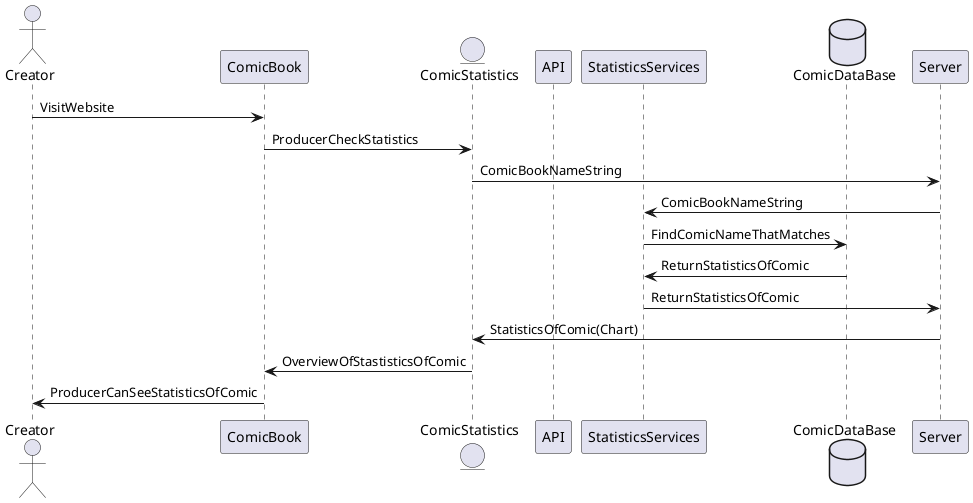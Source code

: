 @startuml

actor Creator
participant ComicBook
entity ComicStatistics
participant API
participant StatisticsServices
database ComicDataBase

Creator -> ComicBook : VisitWebsite
ComicBook -> ComicStatistics : ProducerCheckStatistics
ComicStatistics -> Server : ComicBookNameString
Server -> StatisticsServices : ComicBookNameString
StatisticsServices -> ComicDataBase : FindComicNameThatMatches
ComicDataBase -> StatisticsServices : ReturnStatisticsOfComic
StatisticsServices -> Server : ReturnStatisticsOfComic
Server -> ComicStatistics : StatisticsOfComic(Chart)
ComicStatistics -> ComicBook : OverviewOfStastisticsOfComic
ComicBook -> Creator : ProducerCanSeeStatisticsOfComic

@enduml

